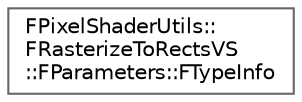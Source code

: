 digraph "Graphical Class Hierarchy"
{
 // INTERACTIVE_SVG=YES
 // LATEX_PDF_SIZE
  bgcolor="transparent";
  edge [fontname=Helvetica,fontsize=10,labelfontname=Helvetica,labelfontsize=10];
  node [fontname=Helvetica,fontsize=10,shape=box,height=0.2,width=0.4];
  rankdir="LR";
  Node0 [id="Node000000",label="FPixelShaderUtils::\lFRasterizeToRectsVS\l::FParameters::FTypeInfo",height=0.2,width=0.4,color="grey40", fillcolor="white", style="filled",URL="$d2/d52/structFPixelShaderUtils_1_1FRasterizeToRectsVS_1_1FParameters_1_1FTypeInfo.html",tooltip=" "];
}
